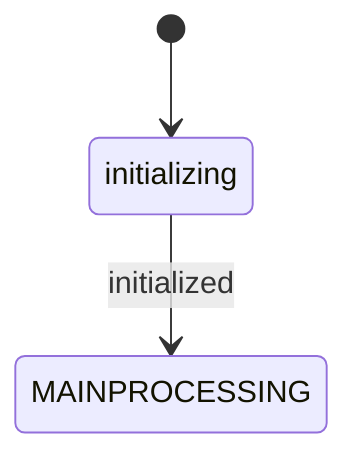 stateDiagram-v2
    %% Detailed view of INITIALIZATION

    [*] --> initializing

    %% Internal transitions

    %% External composites
    state MAINPROCESSING
    state COMPLETION

    %% Transitions to other composites
    initializing --> MAINPROCESSING : initialized
